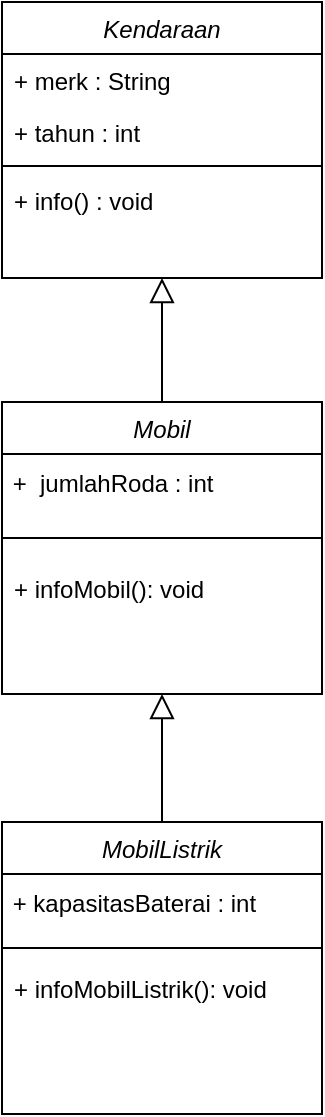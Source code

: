 <mxfile version="24.7.17">
  <diagram id="C5RBs43oDa-KdzZeNtuy" name="Page-1">
    <mxGraphModel dx="373" dy="478" grid="1" gridSize="10" guides="1" tooltips="1" connect="1" arrows="1" fold="1" page="1" pageScale="1" pageWidth="827" pageHeight="1169" math="0" shadow="0">
      <root>
        <mxCell id="WIyWlLk6GJQsqaUBKTNV-0" />
        <mxCell id="WIyWlLk6GJQsqaUBKTNV-1" parent="WIyWlLk6GJQsqaUBKTNV-0" />
        <mxCell id="mgBTAdrIONjVD4zt2-6M-0" value="Kendaraan&#xa;" style="swimlane;fontStyle=2;align=center;verticalAlign=top;childLayout=stackLayout;horizontal=1;startSize=26;horizontalStack=0;resizeParent=1;resizeLast=0;collapsible=1;marginBottom=0;rounded=0;shadow=0;strokeWidth=1;" vertex="1" parent="WIyWlLk6GJQsqaUBKTNV-1">
          <mxGeometry x="220" y="120" width="160" height="138" as="geometry">
            <mxRectangle x="230" y="140" width="160" height="26" as="alternateBounds" />
          </mxGeometry>
        </mxCell>
        <mxCell id="mgBTAdrIONjVD4zt2-6M-1" value="+ merk : String" style="text;align=left;verticalAlign=top;spacingLeft=4;spacingRight=4;overflow=hidden;rotatable=0;points=[[0,0.5],[1,0.5]];portConstraint=eastwest;" vertex="1" parent="mgBTAdrIONjVD4zt2-6M-0">
          <mxGeometry y="26" width="160" height="26" as="geometry" />
        </mxCell>
        <mxCell id="mgBTAdrIONjVD4zt2-6M-2" value="+ tahun : int" style="text;align=left;verticalAlign=top;spacingLeft=4;spacingRight=4;overflow=hidden;rotatable=0;points=[[0,0.5],[1,0.5]];portConstraint=eastwest;" vertex="1" parent="mgBTAdrIONjVD4zt2-6M-0">
          <mxGeometry y="52" width="160" height="26" as="geometry" />
        </mxCell>
        <mxCell id="mgBTAdrIONjVD4zt2-6M-3" value="" style="line;html=1;strokeWidth=1;align=left;verticalAlign=middle;spacingTop=-1;spacingLeft=3;spacingRight=3;rotatable=0;labelPosition=right;points=[];portConstraint=eastwest;" vertex="1" parent="mgBTAdrIONjVD4zt2-6M-0">
          <mxGeometry y="78" width="160" height="8" as="geometry" />
        </mxCell>
        <mxCell id="mgBTAdrIONjVD4zt2-6M-4" value="+ info() : void" style="text;align=left;verticalAlign=top;spacingLeft=4;spacingRight=4;overflow=hidden;rotatable=0;points=[[0,0.5],[1,0.5]];portConstraint=eastwest;" vertex="1" parent="mgBTAdrIONjVD4zt2-6M-0">
          <mxGeometry y="86" width="160" height="26" as="geometry" />
        </mxCell>
        <mxCell id="mgBTAdrIONjVD4zt2-6M-5" value="Mobil" style="swimlane;fontStyle=2;align=center;verticalAlign=top;childLayout=stackLayout;horizontal=1;startSize=26;horizontalStack=0;resizeParent=1;resizeLast=0;collapsible=1;marginBottom=0;rounded=0;shadow=0;strokeWidth=1;" vertex="1" parent="WIyWlLk6GJQsqaUBKTNV-1">
          <mxGeometry x="220" y="320" width="160" height="146" as="geometry">
            <mxRectangle x="230" y="140" width="160" height="26" as="alternateBounds" />
          </mxGeometry>
        </mxCell>
        <mxCell id="mgBTAdrIONjVD4zt2-6M-13" value="&amp;nbsp;+&amp;nbsp; jumlahRoda : int" style="text;html=1;align=left;verticalAlign=middle;resizable=0;points=[];autosize=1;strokeColor=none;fillColor=none;" vertex="1" parent="mgBTAdrIONjVD4zt2-6M-5">
          <mxGeometry y="26" width="160" height="30" as="geometry" />
        </mxCell>
        <mxCell id="mgBTAdrIONjVD4zt2-6M-6" value="" style="line;html=1;strokeWidth=1;align=left;verticalAlign=middle;spacingTop=-1;spacingLeft=3;spacingRight=3;rotatable=0;labelPosition=right;points=[];portConstraint=eastwest;" vertex="1" parent="mgBTAdrIONjVD4zt2-6M-5">
          <mxGeometry y="56" width="160" height="24" as="geometry" />
        </mxCell>
        <mxCell id="mgBTAdrIONjVD4zt2-6M-7" value="+ infoMobil(): void" style="text;align=left;verticalAlign=top;spacingLeft=4;spacingRight=4;overflow=hidden;rotatable=0;points=[[0,0.5],[1,0.5]];portConstraint=eastwest;" vertex="1" parent="mgBTAdrIONjVD4zt2-6M-5">
          <mxGeometry y="80" width="160" height="26" as="geometry" />
        </mxCell>
        <mxCell id="mgBTAdrIONjVD4zt2-6M-8" value="" style="endArrow=block;endSize=10;endFill=0;shadow=0;strokeWidth=1;rounded=0;curved=0;edgeStyle=elbowEdgeStyle;elbow=vertical;exitX=0.5;exitY=0;exitDx=0;exitDy=0;" edge="1" parent="WIyWlLk6GJQsqaUBKTNV-1" source="mgBTAdrIONjVD4zt2-6M-5">
          <mxGeometry width="160" relative="1" as="geometry">
            <mxPoint x="410" y="360" as="sourcePoint" />
            <mxPoint x="300" y="258" as="targetPoint" />
          </mxGeometry>
        </mxCell>
        <mxCell id="mgBTAdrIONjVD4zt2-6M-9" value="MobilListrik" style="swimlane;fontStyle=2;align=center;verticalAlign=top;childLayout=stackLayout;horizontal=1;startSize=26;horizontalStack=0;resizeParent=1;resizeLast=0;collapsible=1;marginBottom=0;rounded=0;shadow=0;strokeWidth=1;" vertex="1" parent="WIyWlLk6GJQsqaUBKTNV-1">
          <mxGeometry x="220" y="530" width="160" height="146" as="geometry">
            <mxRectangle x="230" y="140" width="160" height="26" as="alternateBounds" />
          </mxGeometry>
        </mxCell>
        <mxCell id="mgBTAdrIONjVD4zt2-6M-15" value="&amp;nbsp;+ kapasitasBaterai : int" style="text;html=1;align=left;verticalAlign=middle;resizable=0;points=[];autosize=1;strokeColor=none;fillColor=none;" vertex="1" parent="mgBTAdrIONjVD4zt2-6M-9">
          <mxGeometry y="26" width="160" height="30" as="geometry" />
        </mxCell>
        <mxCell id="mgBTAdrIONjVD4zt2-6M-10" value="" style="line;html=1;strokeWidth=1;align=left;verticalAlign=middle;spacingTop=-1;spacingLeft=3;spacingRight=3;rotatable=0;labelPosition=right;points=[];portConstraint=eastwest;" vertex="1" parent="mgBTAdrIONjVD4zt2-6M-9">
          <mxGeometry y="56" width="160" height="14" as="geometry" />
        </mxCell>
        <mxCell id="mgBTAdrIONjVD4zt2-6M-11" value="+ infoMobilListrik(): void " style="text;align=left;verticalAlign=top;spacingLeft=4;spacingRight=4;overflow=hidden;rotatable=0;points=[[0,0.5],[1,0.5]];portConstraint=eastwest;" vertex="1" parent="mgBTAdrIONjVD4zt2-6M-9">
          <mxGeometry y="70" width="160" height="26" as="geometry" />
        </mxCell>
        <mxCell id="mgBTAdrIONjVD4zt2-6M-12" value="" style="endArrow=block;endSize=10;endFill=0;shadow=0;strokeWidth=1;rounded=0;curved=0;edgeStyle=elbowEdgeStyle;elbow=vertical;exitX=0.5;exitY=0;exitDx=0;exitDy=0;entryX=0.5;entryY=1;entryDx=0;entryDy=0;" edge="1" parent="WIyWlLk6GJQsqaUBKTNV-1" source="mgBTAdrIONjVD4zt2-6M-9" target="mgBTAdrIONjVD4zt2-6M-5">
          <mxGeometry width="160" relative="1" as="geometry">
            <mxPoint x="310" y="330" as="sourcePoint" />
            <mxPoint x="310" y="268" as="targetPoint" />
          </mxGeometry>
        </mxCell>
      </root>
    </mxGraphModel>
  </diagram>
</mxfile>
